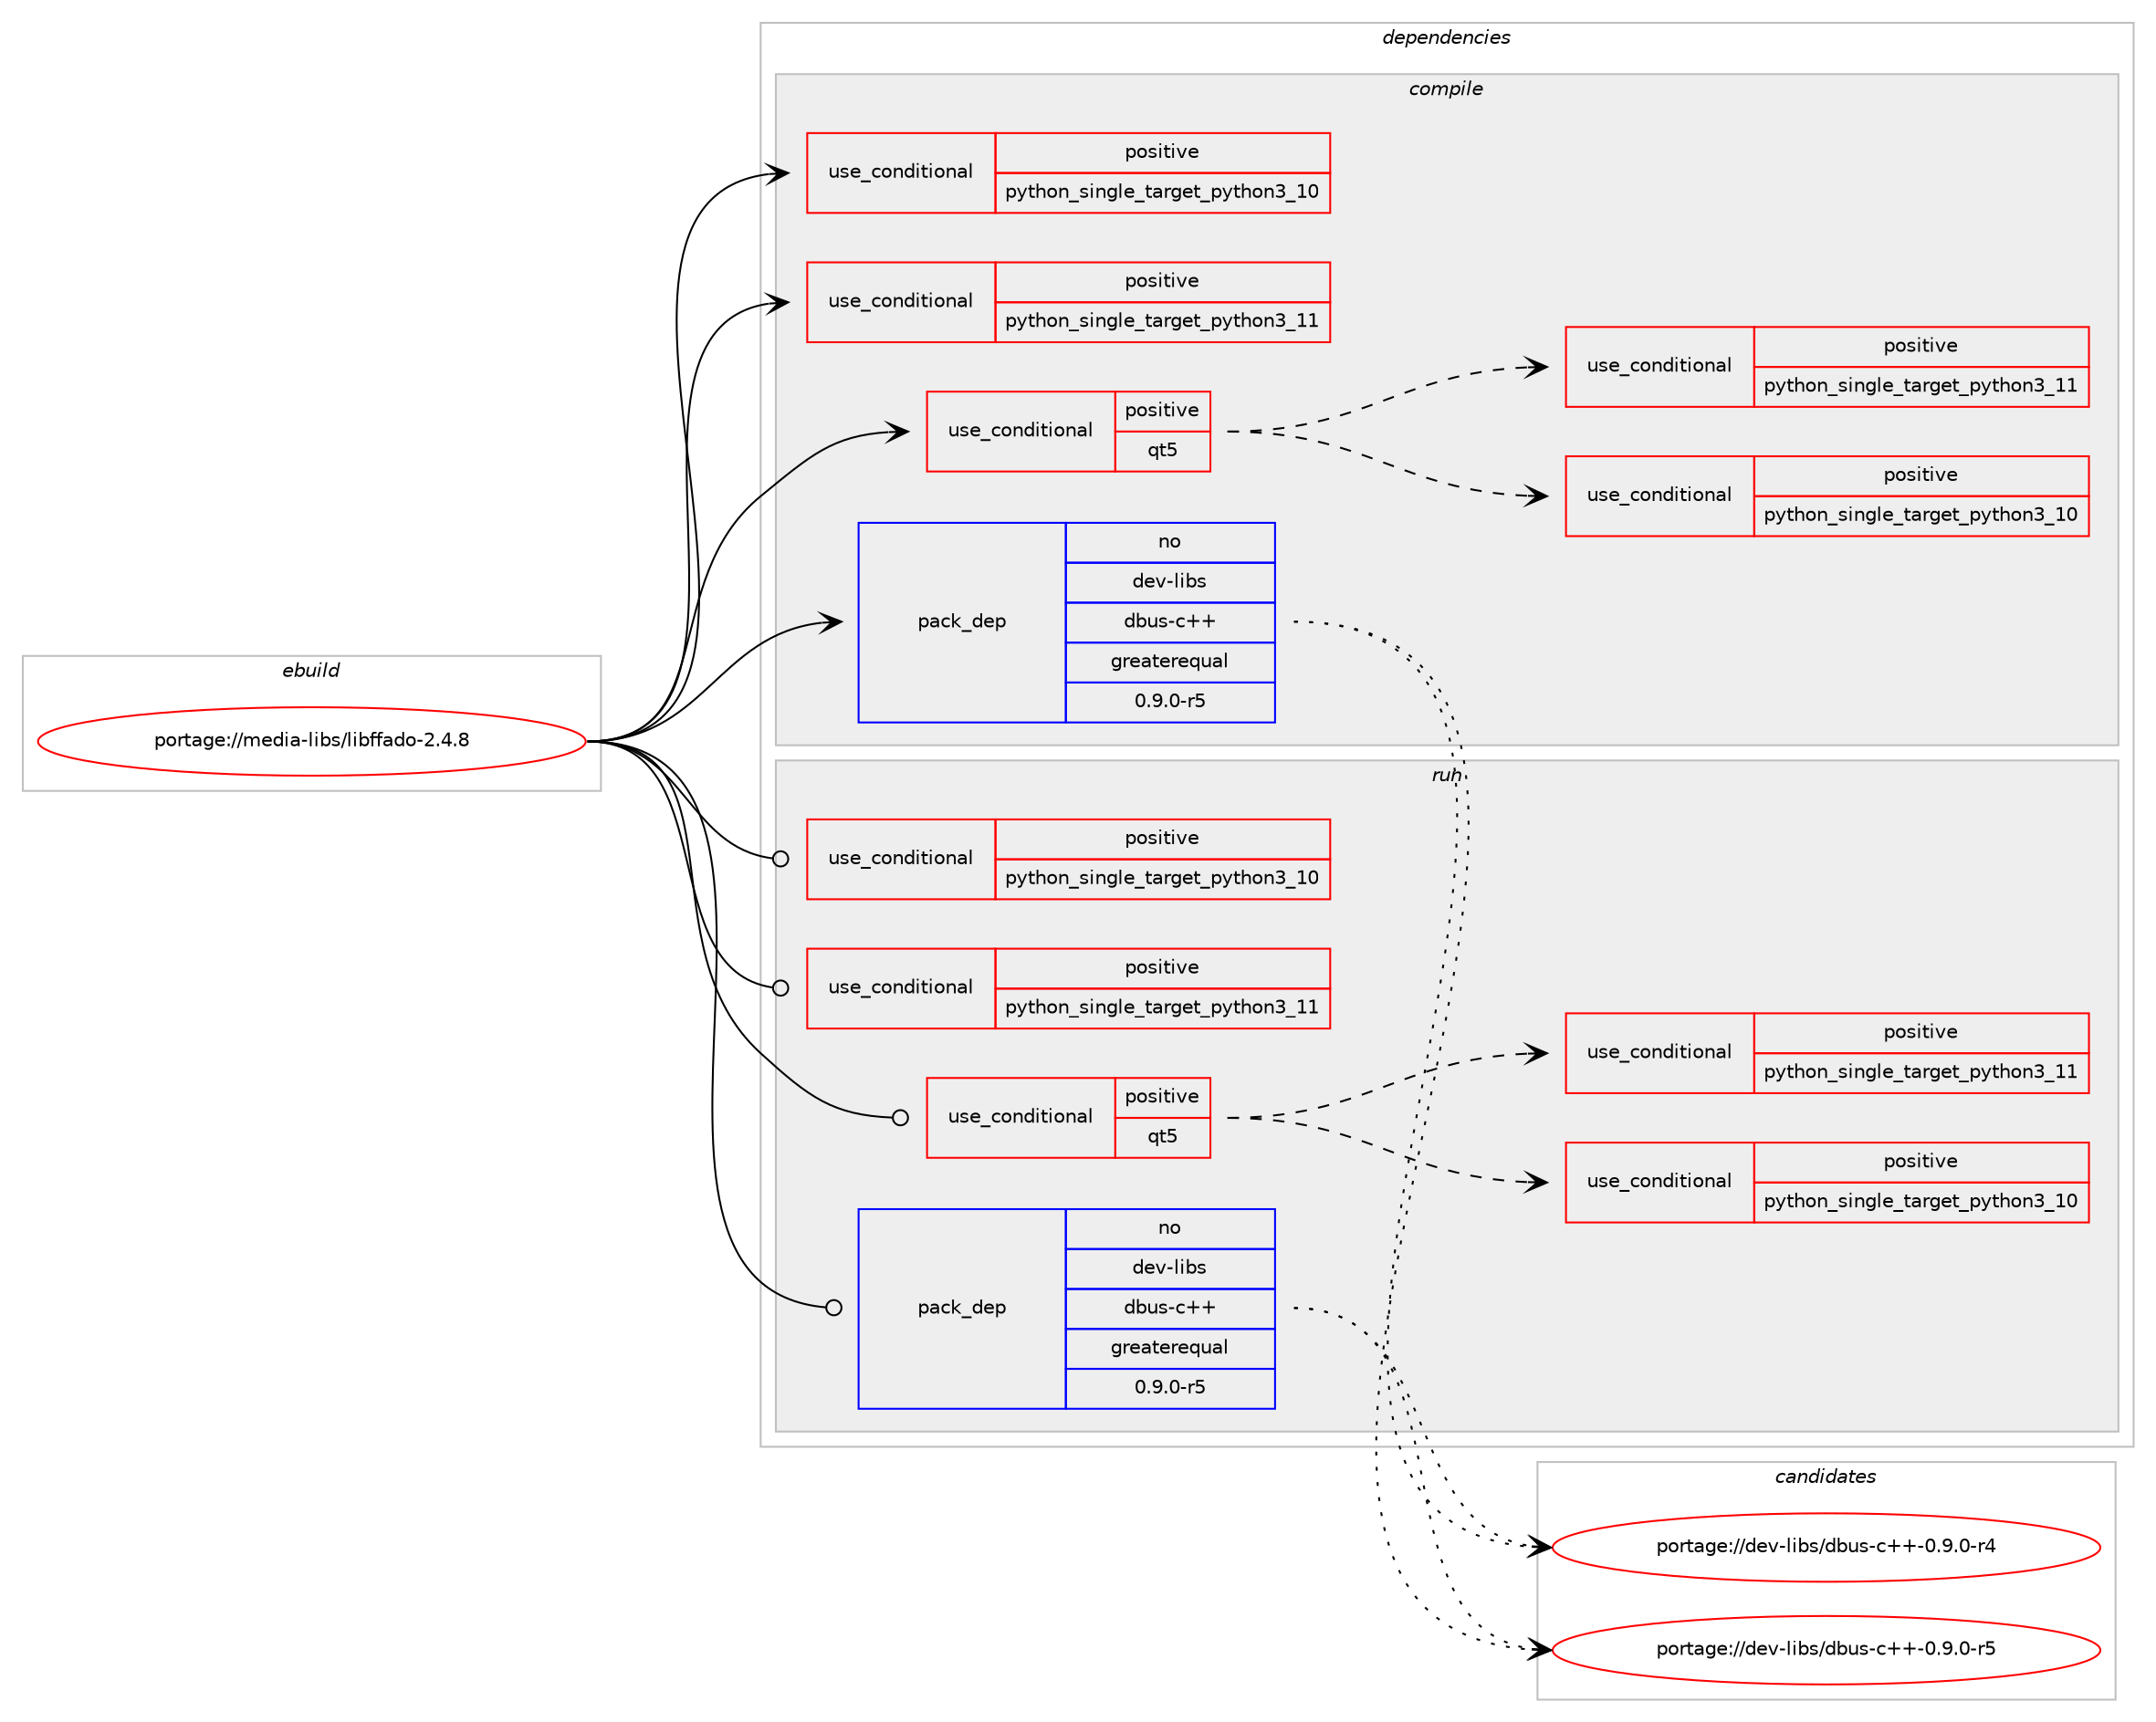 digraph prolog {

# *************
# Graph options
# *************

newrank=true;
concentrate=true;
compound=true;
graph [rankdir=LR,fontname=Helvetica,fontsize=10,ranksep=1.5];#, ranksep=2.5, nodesep=0.2];
edge  [arrowhead=vee];
node  [fontname=Helvetica,fontsize=10];

# **********
# The ebuild
# **********

subgraph cluster_leftcol {
color=gray;
rank=same;
label=<<i>ebuild</i>>;
id [label="portage://media-libs/libffado-2.4.8", color=red, width=4, href="../media-libs/libffado-2.4.8.svg"];
}

# ****************
# The dependencies
# ****************

subgraph cluster_midcol {
color=gray;
label=<<i>dependencies</i>>;
subgraph cluster_compile {
fillcolor="#eeeeee";
style=filled;
label=<<i>compile</i>>;
subgraph cond73800 {
dependency155610 [label=<<TABLE BORDER="0" CELLBORDER="1" CELLSPACING="0" CELLPADDING="4"><TR><TD ROWSPAN="3" CELLPADDING="10">use_conditional</TD></TR><TR><TD>positive</TD></TR><TR><TD>python_single_target_python3_10</TD></TR></TABLE>>, shape=none, color=red];
# *** BEGIN UNKNOWN DEPENDENCY TYPE (TODO) ***
# dependency155610 -> package_dependency(portage://media-libs/libffado-2.4.8,install,no,dev-lang,python,none,[,,],[slot(3.10)],[])
# *** END UNKNOWN DEPENDENCY TYPE (TODO) ***

}
id:e -> dependency155610:w [weight=20,style="solid",arrowhead="vee"];
subgraph cond73801 {
dependency155611 [label=<<TABLE BORDER="0" CELLBORDER="1" CELLSPACING="0" CELLPADDING="4"><TR><TD ROWSPAN="3" CELLPADDING="10">use_conditional</TD></TR><TR><TD>positive</TD></TR><TR><TD>python_single_target_python3_11</TD></TR></TABLE>>, shape=none, color=red];
# *** BEGIN UNKNOWN DEPENDENCY TYPE (TODO) ***
# dependency155611 -> package_dependency(portage://media-libs/libffado-2.4.8,install,no,dev-lang,python,none,[,,],[slot(3.11)],[])
# *** END UNKNOWN DEPENDENCY TYPE (TODO) ***

}
id:e -> dependency155611:w [weight=20,style="solid",arrowhead="vee"];
subgraph cond73802 {
dependency155612 [label=<<TABLE BORDER="0" CELLBORDER="1" CELLSPACING="0" CELLPADDING="4"><TR><TD ROWSPAN="3" CELLPADDING="10">use_conditional</TD></TR><TR><TD>positive</TD></TR><TR><TD>qt5</TD></TR></TABLE>>, shape=none, color=red];
subgraph cond73803 {
dependency155613 [label=<<TABLE BORDER="0" CELLBORDER="1" CELLSPACING="0" CELLPADDING="4"><TR><TD ROWSPAN="3" CELLPADDING="10">use_conditional</TD></TR><TR><TD>positive</TD></TR><TR><TD>python_single_target_python3_10</TD></TR></TABLE>>, shape=none, color=red];
# *** BEGIN UNKNOWN DEPENDENCY TYPE (TODO) ***
# dependency155613 -> package_dependency(portage://media-libs/libffado-2.4.8,install,no,dev-python,dbus-python,none,[,,],[],[use(enable(python_targets_python3_10),negative)])
# *** END UNKNOWN DEPENDENCY TYPE (TODO) ***

# *** BEGIN UNKNOWN DEPENDENCY TYPE (TODO) ***
# dependency155613 -> package_dependency(portage://media-libs/libffado-2.4.8,install,no,dev-python,PyQt5,none,[,,],[],[use(enable(dbus),none),use(enable(python_targets_python3_10),negative)])
# *** END UNKNOWN DEPENDENCY TYPE (TODO) ***

}
dependency155612:e -> dependency155613:w [weight=20,style="dashed",arrowhead="vee"];
subgraph cond73804 {
dependency155614 [label=<<TABLE BORDER="0" CELLBORDER="1" CELLSPACING="0" CELLPADDING="4"><TR><TD ROWSPAN="3" CELLPADDING="10">use_conditional</TD></TR><TR><TD>positive</TD></TR><TR><TD>python_single_target_python3_11</TD></TR></TABLE>>, shape=none, color=red];
# *** BEGIN UNKNOWN DEPENDENCY TYPE (TODO) ***
# dependency155614 -> package_dependency(portage://media-libs/libffado-2.4.8,install,no,dev-python,dbus-python,none,[,,],[],[use(enable(python_targets_python3_11),negative)])
# *** END UNKNOWN DEPENDENCY TYPE (TODO) ***

# *** BEGIN UNKNOWN DEPENDENCY TYPE (TODO) ***
# dependency155614 -> package_dependency(portage://media-libs/libffado-2.4.8,install,no,dev-python,PyQt5,none,[,,],[],[use(enable(dbus),none),use(enable(python_targets_python3_11),negative)])
# *** END UNKNOWN DEPENDENCY TYPE (TODO) ***

}
dependency155612:e -> dependency155614:w [weight=20,style="dashed",arrowhead="vee"];
# *** BEGIN UNKNOWN DEPENDENCY TYPE (TODO) ***
# dependency155612 -> package_dependency(portage://media-libs/libffado-2.4.8,install,no,x11-misc,xdg-utils,none,[,,],[],[])
# *** END UNKNOWN DEPENDENCY TYPE (TODO) ***

}
id:e -> dependency155612:w [weight=20,style="solid",arrowhead="vee"];
# *** BEGIN UNKNOWN DEPENDENCY TYPE (TODO) ***
# id -> package_dependency(portage://media-libs/libffado-2.4.8,install,no,dev-cpp,libxmlpp,none,[,,],[slot(2.6)],[use(optenable(abi_x86_32),negative),use(optenable(abi_x86_64),negative),use(optenable(abi_x86_x32),negative),use(optenable(abi_mips_n32),negative),use(optenable(abi_mips_n64),negative),use(optenable(abi_mips_o32),negative),use(optenable(abi_s390_32),negative),use(optenable(abi_s390_64),negative)])
# *** END UNKNOWN DEPENDENCY TYPE (TODO) ***

subgraph pack79496 {
dependency155615 [label=<<TABLE BORDER="0" CELLBORDER="1" CELLSPACING="0" CELLPADDING="4" WIDTH="220"><TR><TD ROWSPAN="6" CELLPADDING="30">pack_dep</TD></TR><TR><TD WIDTH="110">no</TD></TR><TR><TD>dev-libs</TD></TR><TR><TD>dbus-c++</TD></TR><TR><TD>greaterequal</TD></TR><TR><TD>0.9.0-r5</TD></TR></TABLE>>, shape=none, color=blue];
}
id:e -> dependency155615:w [weight=20,style="solid",arrowhead="vee"];
# *** BEGIN UNKNOWN DEPENDENCY TYPE (TODO) ***
# id -> package_dependency(portage://media-libs/libffado-2.4.8,install,no,dev-libs,libconfig,none,[,,],any_same_slot,[use(enable(cxx),none),use(optenable(abi_x86_32),negative),use(optenable(abi_x86_64),negative),use(optenable(abi_x86_x32),negative),use(optenable(abi_mips_n32),negative),use(optenable(abi_mips_n64),negative),use(optenable(abi_mips_o32),negative),use(optenable(abi_s390_32),negative),use(optenable(abi_s390_64),negative)])
# *** END UNKNOWN DEPENDENCY TYPE (TODO) ***

# *** BEGIN UNKNOWN DEPENDENCY TYPE (TODO) ***
# id -> package_dependency(portage://media-libs/libffado-2.4.8,install,no,media-libs,alsa-lib,none,[,,],[],[])
# *** END UNKNOWN DEPENDENCY TYPE (TODO) ***

# *** BEGIN UNKNOWN DEPENDENCY TYPE (TODO) ***
# id -> package_dependency(portage://media-libs/libffado-2.4.8,install,no,media-libs,libiec61883,none,[,,],[],[use(optenable(abi_x86_32),negative),use(optenable(abi_x86_64),negative),use(optenable(abi_x86_x32),negative),use(optenable(abi_mips_n32),negative),use(optenable(abi_mips_n64),negative),use(optenable(abi_mips_o32),negative),use(optenable(abi_s390_32),negative),use(optenable(abi_s390_64),negative)])
# *** END UNKNOWN DEPENDENCY TYPE (TODO) ***

# *** BEGIN UNKNOWN DEPENDENCY TYPE (TODO) ***
# id -> package_dependency(portage://media-libs/libffado-2.4.8,install,no,sys-apps,dbus,none,[,,],[],[])
# *** END UNKNOWN DEPENDENCY TYPE (TODO) ***

# *** BEGIN UNKNOWN DEPENDENCY TYPE (TODO) ***
# id -> package_dependency(portage://media-libs/libffado-2.4.8,install,no,sys-libs,libavc1394,none,[,,],[],[use(optenable(abi_x86_32),negative),use(optenable(abi_x86_64),negative),use(optenable(abi_x86_x32),negative),use(optenable(abi_mips_n32),negative),use(optenable(abi_mips_n64),negative),use(optenable(abi_mips_o32),negative),use(optenable(abi_s390_32),negative),use(optenable(abi_s390_64),negative)])
# *** END UNKNOWN DEPENDENCY TYPE (TODO) ***

# *** BEGIN UNKNOWN DEPENDENCY TYPE (TODO) ***
# id -> package_dependency(portage://media-libs/libffado-2.4.8,install,no,sys-libs,libraw1394,none,[,,],[],[use(optenable(abi_x86_32),negative),use(optenable(abi_x86_64),negative),use(optenable(abi_x86_x32),negative),use(optenable(abi_mips_n32),negative),use(optenable(abi_mips_n64),negative),use(optenable(abi_mips_o32),negative),use(optenable(abi_s390_32),negative),use(optenable(abi_s390_64),negative)])
# *** END UNKNOWN DEPENDENCY TYPE (TODO) ***

}
subgraph cluster_compileandrun {
fillcolor="#eeeeee";
style=filled;
label=<<i>compile and run</i>>;
}
subgraph cluster_run {
fillcolor="#eeeeee";
style=filled;
label=<<i>run</i>>;
subgraph cond73805 {
dependency155616 [label=<<TABLE BORDER="0" CELLBORDER="1" CELLSPACING="0" CELLPADDING="4"><TR><TD ROWSPAN="3" CELLPADDING="10">use_conditional</TD></TR><TR><TD>positive</TD></TR><TR><TD>python_single_target_python3_10</TD></TR></TABLE>>, shape=none, color=red];
# *** BEGIN UNKNOWN DEPENDENCY TYPE (TODO) ***
# dependency155616 -> package_dependency(portage://media-libs/libffado-2.4.8,run,no,dev-lang,python,none,[,,],[slot(3.10)],[])
# *** END UNKNOWN DEPENDENCY TYPE (TODO) ***

}
id:e -> dependency155616:w [weight=20,style="solid",arrowhead="odot"];
subgraph cond73806 {
dependency155617 [label=<<TABLE BORDER="0" CELLBORDER="1" CELLSPACING="0" CELLPADDING="4"><TR><TD ROWSPAN="3" CELLPADDING="10">use_conditional</TD></TR><TR><TD>positive</TD></TR><TR><TD>python_single_target_python3_11</TD></TR></TABLE>>, shape=none, color=red];
# *** BEGIN UNKNOWN DEPENDENCY TYPE (TODO) ***
# dependency155617 -> package_dependency(portage://media-libs/libffado-2.4.8,run,no,dev-lang,python,none,[,,],[slot(3.11)],[])
# *** END UNKNOWN DEPENDENCY TYPE (TODO) ***

}
id:e -> dependency155617:w [weight=20,style="solid",arrowhead="odot"];
subgraph cond73807 {
dependency155618 [label=<<TABLE BORDER="0" CELLBORDER="1" CELLSPACING="0" CELLPADDING="4"><TR><TD ROWSPAN="3" CELLPADDING="10">use_conditional</TD></TR><TR><TD>positive</TD></TR><TR><TD>qt5</TD></TR></TABLE>>, shape=none, color=red];
subgraph cond73808 {
dependency155619 [label=<<TABLE BORDER="0" CELLBORDER="1" CELLSPACING="0" CELLPADDING="4"><TR><TD ROWSPAN="3" CELLPADDING="10">use_conditional</TD></TR><TR><TD>positive</TD></TR><TR><TD>python_single_target_python3_10</TD></TR></TABLE>>, shape=none, color=red];
# *** BEGIN UNKNOWN DEPENDENCY TYPE (TODO) ***
# dependency155619 -> package_dependency(portage://media-libs/libffado-2.4.8,run,no,dev-python,dbus-python,none,[,,],[],[use(enable(python_targets_python3_10),negative)])
# *** END UNKNOWN DEPENDENCY TYPE (TODO) ***

# *** BEGIN UNKNOWN DEPENDENCY TYPE (TODO) ***
# dependency155619 -> package_dependency(portage://media-libs/libffado-2.4.8,run,no,dev-python,PyQt5,none,[,,],[],[use(enable(dbus),none),use(enable(python_targets_python3_10),negative)])
# *** END UNKNOWN DEPENDENCY TYPE (TODO) ***

}
dependency155618:e -> dependency155619:w [weight=20,style="dashed",arrowhead="vee"];
subgraph cond73809 {
dependency155620 [label=<<TABLE BORDER="0" CELLBORDER="1" CELLSPACING="0" CELLPADDING="4"><TR><TD ROWSPAN="3" CELLPADDING="10">use_conditional</TD></TR><TR><TD>positive</TD></TR><TR><TD>python_single_target_python3_11</TD></TR></TABLE>>, shape=none, color=red];
# *** BEGIN UNKNOWN DEPENDENCY TYPE (TODO) ***
# dependency155620 -> package_dependency(portage://media-libs/libffado-2.4.8,run,no,dev-python,dbus-python,none,[,,],[],[use(enable(python_targets_python3_11),negative)])
# *** END UNKNOWN DEPENDENCY TYPE (TODO) ***

# *** BEGIN UNKNOWN DEPENDENCY TYPE (TODO) ***
# dependency155620 -> package_dependency(portage://media-libs/libffado-2.4.8,run,no,dev-python,PyQt5,none,[,,],[],[use(enable(dbus),none),use(enable(python_targets_python3_11),negative)])
# *** END UNKNOWN DEPENDENCY TYPE (TODO) ***

}
dependency155618:e -> dependency155620:w [weight=20,style="dashed",arrowhead="vee"];
# *** BEGIN UNKNOWN DEPENDENCY TYPE (TODO) ***
# dependency155618 -> package_dependency(portage://media-libs/libffado-2.4.8,run,no,x11-misc,xdg-utils,none,[,,],[],[])
# *** END UNKNOWN DEPENDENCY TYPE (TODO) ***

}
id:e -> dependency155618:w [weight=20,style="solid",arrowhead="odot"];
# *** BEGIN UNKNOWN DEPENDENCY TYPE (TODO) ***
# id -> package_dependency(portage://media-libs/libffado-2.4.8,run,no,dev-cpp,libxmlpp,none,[,,],[slot(2.6)],[use(optenable(abi_x86_32),negative),use(optenable(abi_x86_64),negative),use(optenable(abi_x86_x32),negative),use(optenable(abi_mips_n32),negative),use(optenable(abi_mips_n64),negative),use(optenable(abi_mips_o32),negative),use(optenable(abi_s390_32),negative),use(optenable(abi_s390_64),negative)])
# *** END UNKNOWN DEPENDENCY TYPE (TODO) ***

subgraph pack79497 {
dependency155621 [label=<<TABLE BORDER="0" CELLBORDER="1" CELLSPACING="0" CELLPADDING="4" WIDTH="220"><TR><TD ROWSPAN="6" CELLPADDING="30">pack_dep</TD></TR><TR><TD WIDTH="110">no</TD></TR><TR><TD>dev-libs</TD></TR><TR><TD>dbus-c++</TD></TR><TR><TD>greaterequal</TD></TR><TR><TD>0.9.0-r5</TD></TR></TABLE>>, shape=none, color=blue];
}
id:e -> dependency155621:w [weight=20,style="solid",arrowhead="odot"];
# *** BEGIN UNKNOWN DEPENDENCY TYPE (TODO) ***
# id -> package_dependency(portage://media-libs/libffado-2.4.8,run,no,dev-libs,libconfig,none,[,,],any_same_slot,[use(enable(cxx),none),use(optenable(abi_x86_32),negative),use(optenable(abi_x86_64),negative),use(optenable(abi_x86_x32),negative),use(optenable(abi_mips_n32),negative),use(optenable(abi_mips_n64),negative),use(optenable(abi_mips_o32),negative),use(optenable(abi_s390_32),negative),use(optenable(abi_s390_64),negative)])
# *** END UNKNOWN DEPENDENCY TYPE (TODO) ***

# *** BEGIN UNKNOWN DEPENDENCY TYPE (TODO) ***
# id -> package_dependency(portage://media-libs/libffado-2.4.8,run,no,media-libs,alsa-lib,none,[,,],[],[])
# *** END UNKNOWN DEPENDENCY TYPE (TODO) ***

# *** BEGIN UNKNOWN DEPENDENCY TYPE (TODO) ***
# id -> package_dependency(portage://media-libs/libffado-2.4.8,run,no,media-libs,libiec61883,none,[,,],[],[use(optenable(abi_x86_32),negative),use(optenable(abi_x86_64),negative),use(optenable(abi_x86_x32),negative),use(optenable(abi_mips_n32),negative),use(optenable(abi_mips_n64),negative),use(optenable(abi_mips_o32),negative),use(optenable(abi_s390_32),negative),use(optenable(abi_s390_64),negative)])
# *** END UNKNOWN DEPENDENCY TYPE (TODO) ***

# *** BEGIN UNKNOWN DEPENDENCY TYPE (TODO) ***
# id -> package_dependency(portage://media-libs/libffado-2.4.8,run,no,sys-apps,dbus,none,[,,],[],[])
# *** END UNKNOWN DEPENDENCY TYPE (TODO) ***

# *** BEGIN UNKNOWN DEPENDENCY TYPE (TODO) ***
# id -> package_dependency(portage://media-libs/libffado-2.4.8,run,no,sys-libs,libavc1394,none,[,,],[],[use(optenable(abi_x86_32),negative),use(optenable(abi_x86_64),negative),use(optenable(abi_x86_x32),negative),use(optenable(abi_mips_n32),negative),use(optenable(abi_mips_n64),negative),use(optenable(abi_mips_o32),negative),use(optenable(abi_s390_32),negative),use(optenable(abi_s390_64),negative)])
# *** END UNKNOWN DEPENDENCY TYPE (TODO) ***

# *** BEGIN UNKNOWN DEPENDENCY TYPE (TODO) ***
# id -> package_dependency(portage://media-libs/libffado-2.4.8,run,no,sys-libs,libraw1394,none,[,,],[],[use(optenable(abi_x86_32),negative),use(optenable(abi_x86_64),negative),use(optenable(abi_x86_x32),negative),use(optenable(abi_mips_n32),negative),use(optenable(abi_mips_n64),negative),use(optenable(abi_mips_o32),negative),use(optenable(abi_s390_32),negative),use(optenable(abi_s390_64),negative)])
# *** END UNKNOWN DEPENDENCY TYPE (TODO) ***

}
}

# **************
# The candidates
# **************

subgraph cluster_choices {
rank=same;
color=gray;
label=<<i>candidates</i>>;

subgraph choice79496 {
color=black;
nodesep=1;
choice10010111845108105981154710098117115459943434548465746484511452 [label="portage://dev-libs/dbus-c++-0.9.0-r4", color=red, width=4,href="../dev-libs/dbus-c++-0.9.0-r4.svg"];
choice10010111845108105981154710098117115459943434548465746484511453 [label="portage://dev-libs/dbus-c++-0.9.0-r5", color=red, width=4,href="../dev-libs/dbus-c++-0.9.0-r5.svg"];
dependency155615:e -> choice10010111845108105981154710098117115459943434548465746484511452:w [style=dotted,weight="100"];
dependency155615:e -> choice10010111845108105981154710098117115459943434548465746484511453:w [style=dotted,weight="100"];
}
subgraph choice79497 {
color=black;
nodesep=1;
choice10010111845108105981154710098117115459943434548465746484511452 [label="portage://dev-libs/dbus-c++-0.9.0-r4", color=red, width=4,href="../dev-libs/dbus-c++-0.9.0-r4.svg"];
choice10010111845108105981154710098117115459943434548465746484511453 [label="portage://dev-libs/dbus-c++-0.9.0-r5", color=red, width=4,href="../dev-libs/dbus-c++-0.9.0-r5.svg"];
dependency155621:e -> choice10010111845108105981154710098117115459943434548465746484511452:w [style=dotted,weight="100"];
dependency155621:e -> choice10010111845108105981154710098117115459943434548465746484511453:w [style=dotted,weight="100"];
}
}

}
